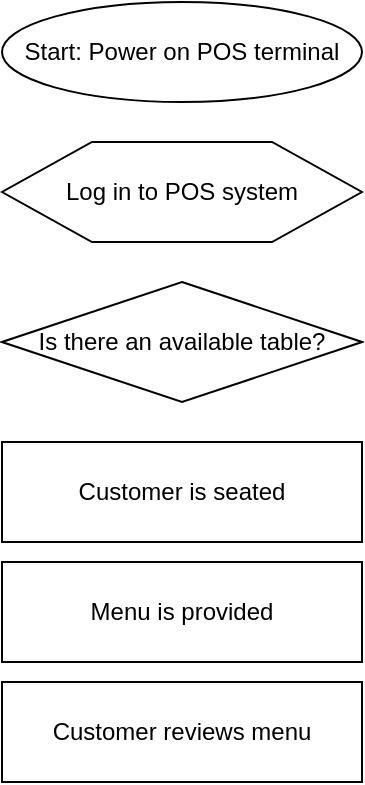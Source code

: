 <mxfile>
  <diagram id="POSFlow1" name="POS Restaurant Flowchart">
    <mxGraphModel dx="1422" dy="832" grid="1" gridSize="10" guides="1" tooltips="1" connect="1" arrows="1" fold="1" page="1" pageScale="1" pageWidth="850" pageHeight="1100" math="0" shadow="0">
      <root>
        <mxCell id="0"/>
        <mxCell id="1" parent="0"/>
        <!-- Terminator: Start -->
        <mxCell id="2" value="Start: Power on POS terminal" style="ellipse;whiteSpace=wrap;html=1;" vertex="1" parent="1">
          <mxGeometry x="60" y="30" width="180" height="50" as="geometry"/>
        </mxCell>
        <!-- Preparation -->
        <mxCell id="3" value="Log in to POS system" style="shape=hexagon;whiteSpace=wrap;html=1;" vertex="1" parent="1">
          <mxGeometry x="60" y="100" width="180" height="50" as="geometry"/>
        </mxCell>
        <!-- Decision: Table available? -->
        <mxCell id="4" value="Is there an available table?" style="rhombus;whiteSpace=wrap;html=1;" vertex="1" parent="1">
          <mxGeometry x="60" y="170" width="180" height="60" as="geometry"/>
        </mxCell>
        <!-- Process: Customer Seated -->
        <mxCell id="5" value="Customer is seated" style="rounded=0;whiteSpace=wrap;html=1;" vertex="1" parent="1">
          <mxGeometry x="60" y="250" width="180" height="50" as="geometry"/>
        </mxCell>
        <!-- Process: Menu Provided -->
        <mxCell id="6" value="Menu is provided" style="rounded=0;whiteSpace=wrap;html=1;" vertex="1" parent="1">
          <mxGeometry x="60" y="310" width="180" height="50" as="geometry"/>
        </mxCell>
        <!-- Process: Customer Reviews Menu -->
        <mxCell id="7" value="Customer reviews menu" style="rounded=0;whiteSpace=wrap;html=1;" vertex="1" parent="1">
          <mxGeometry x="60" y="370" width="180" height="50" as="geometry"/>
        </mxCell>
        <!-- Process: Staff Takes Order & Enters to POS -->
        <mxCell id="8" value="Staff takes order & enters into POS" style="rounded=0;whiteSpace=wrap;html=1;" vertex="1" parent="1">
          <mxGeometry x="60" y="430" width="180" height="50" as="geometry"/>
        </mxCell>
        <!-- Process: POS sends order to kitchen -->
        <mxCell id="9" value="POS sends order to kitchen" style="rounded=0;whiteSpace=wrap;html=1;" vertex="1" parent="1">
          <mxGeometry x="60" y="490" width="180" height="50" as="geometry"/>
        </mxCell>
        <!-- Process: Kitchen prepares food -->
        <mxCell id="10" value="Kitchen prepares food" style="rounded=0;whiteSpace=wrap;html=1;" vertex="1" parent="1">
          <mxGeometry x="60" y="550" width="180" height="50" as="geometry"/>
        </mxCell>
        <!-- Process: Food served to customer -->
        <mxCell id="11" value="Food is served to customer" style="rounded=0;whiteSpace=wrap;html=1;" vertex="1" parent="1">
          <mxGeometry x="60" y="610" width="180" height="50" as="geometry"/>
        </mxCell>
        <!-- Decision: Request bill? -->
        <mxCell id="12" value="Does customer request bill?" style="rhombus;whiteSpace=wrap;html=1;" vertex="1" parent="1">
          <mxGeometry x="60" y="670" width="180" height="60" as="geometry"/>
        </mxCell>
        <!-- Process: Staff enters order as final in POS -->
        <mxCell id="13" value="Staff enters order as final in POS" style="rounded=0;whiteSpace=wrap;html=1;" vertex="1" parent="1">
          <mxGeometry x="60" y="740" width="180" height="50" as="geometry"/>
        </mxCell>
        <!-- Process: POS calculates total, taxes, discounts -->
        <mxCell id="14" value="POS calculates total, taxes, discounts" style="rounded=0;whiteSpace=wrap;html=1;" vertex="1" parent="1">
          <mxGeometry x="60" y="800" width="180" height="50" as="geometry"/>
        </mxCell>
        <!-- Input/Output: Bill printed and presented -->
        <mxCell id="15" value="Bill printed & presented to customer" style="shape=parallelogram;whiteSpace=wrap;html=1;" vertex="1" parent="1">
          <mxGeometry x="60" y="860" width="180" height="50" as="geometry"/>
        </mxCell>
        <!-- Decision: Payment successful? -->
        <mxCell id="16" value="Is payment successful?" style="rhombus;whiteSpace=wrap;html=1;" vertex="1" parent="1">
          <mxGeometry x="60" y="920" width="180" height="60" as="geometry"/>
        </mxCell>
        <!-- Process: POS records transaction & prints receipt -->
        <mxCell id="17" value="POS records transaction & prints receipt" style="rounded=0;whiteSpace=wrap;html=1;" vertex="1" parent="1">
          <mxGeometry x="60" y="990" width="180" height="50" as="geometry"/>
        </mxCell>
        <!-- Process: Update inventory, close table -->
        <mxCell id="18" value="Update inventory, close table" style="rounded=0;whiteSpace=wrap;html=1;" vertex="1" parent="1">
          <mxGeometry x="60" y="1050" width="180" height="50" as="geometry"/>
        </mxCell>
        <!-- Terminator: End -->
        <mxCell id="19" value="End: Customer leaves restaurant" style="ellipse;whiteSpace=wrap;html=1;" vertex="1" parent="1">
          <mxGeometry x="60" y="1120" width="180" height="50" as="geometry"/>
        </mxCell>
        <!-- Connectors (arrows) -->
        <mxCell id="20" style="edgeStyle=elbowEdgeStyle;endArrow=block;html=1;" edge="1" source="2" target="3" parent="1">
          <mxGeometry relative="1" as="geometry"/>
        </mxCell>
        <mxCell id="21" style="edgeStyle=elbowEdgeStyle;endArrow=block;html=1;" edge="1" source="3" target="4" parent="1">
          <mxGeometry relative="1" as="geometry"/>
        </mxCell>
        <mxCell id="22" style="edgeStyle=elbowEdgeStyle;endArrow=block;html=1;" edge="1" source="4" target="5" parent="1">
          <mxGeometry relative="1" as="geometry"/>
        </mxCell>
        <mxCell id="23" style="edgeStyle=elbowEdgeStyle;endArrow=block;html=1;" edge="1" source="5" target="6" parent="1">
          <mxGeometry relative="1" as="geometry"/>
        </mxCell>
        <mxCell id="24" style="edgeStyle=elbowEdgeStyle;endArrow=block;html=1;" edge="1" source="6" target="7" parent="1">
          <mxGeometry relative="1" as="geometry"/>
        </mxCell>
        <mxCell id="25" style="edgeStyle=elbowEdgeStyle;endArrow=block;html=1;" edge="1" source="7" target="8" parent="1">
          <mxGeometry relative="1" as="geometry"/>
        </mxCell>
        <mxCell id="26" style="edgeStyle=elbowEdgeStyle;endArrow=block;html=1;" edge="1" source="8" target="9" parent="1">
          <mxGeometry relative="1" as="geometry"/>
        </mxCell>
        <mxCell id="27" style="edgeStyle=elbowEdgeStyle;endArrow=block;html=1;" edge="1" source="9" target="10" parent="1">
          <mxGeometry relative="1" as="geometry"/>
        </mxCell>
        <mxCell id="28" style="edgeStyle=elbowEdgeStyle;endArrow=block;html=1;" edge="1" source="10" target="11" parent="1">
          <mxGeometry relative="1" as="geometry"/>
        </mxCell>
        <mxCell id="29" style="edgeStyle=elbowEdgeStyle;endArrow=block;html=1;" edge="1" source="11" target="12" parent="1">
          <mxGeometry relative="1" as="geometry"/>
        </mxCell>
        <mxCell id="30" style="edgeStyle=elbowEdgeStyle;endArrow=block;html=1;" edge="1" source="12" target="13" parent="1">
          <mxGeometry relative="1" as="geometry"/>
        </mxCell>
        <mxCell id="31" style="edgeStyle=elbowEdgeStyle;endArrow=block;html=1;" edge="1" source="13" target="14" parent="1">
          <mxGeometry relative="1" as="geometry"/>
        </mxCell>
        <mxCell id="32" style="edgeStyle=elbowEdgeStyle;endArrow=block;html=1;" edge="1" source="14" target="15" parent="1">
          <mxGeometry relative="1" as="geometry"/>
        </mxCell>
        <mxCell id="33" style="edgeStyle=elbowEdgeStyle;endArrow=block;html=1;" edge="1" source="15" target="16" parent="1">
          <mxGeometry relative="1" as="geometry"/>
        </mxCell>
        <mxCell id="34" style="edgeStyle=elbowEdgeStyle;endArrow=block;html=1;" edge="1" source="16" target="17" parent="1">
          <mxGeometry relative="1" as="geometry"/>
        </mxCell>
        <mxCell id="35" style="edgeStyle=elbowEdgeStyle;endArrow=block;html=1;" edge="1" source="17" target="18" parent="1">
          <mxGeometry relative="1" as="geometry"/>
        </mxCell>
        <mxCell id="36" style="edgeStyle=elbowEdgeStyle;endArrow=block;html=1;" edge="1" source="18" target="19" parent="1">
          <mxGeometry relative="1" as="geometry"/>
        </mxCell>
      </root>
    </mxGraphModel>
  </diagram>
</mxfile>
